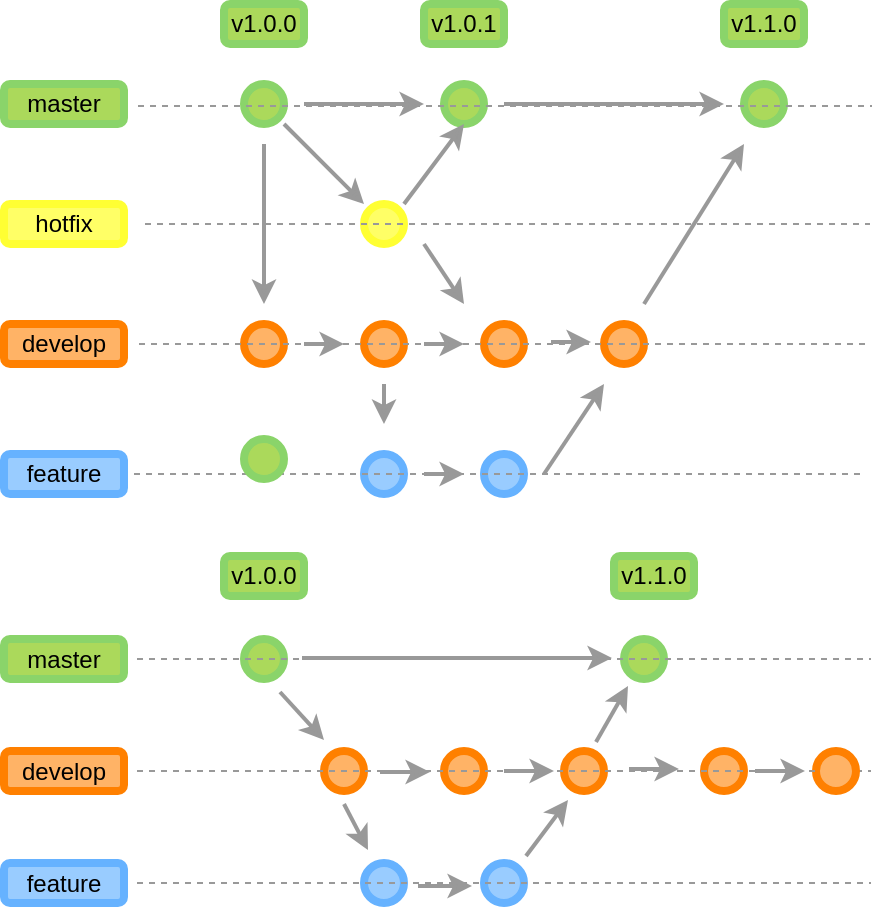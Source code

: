 <mxfile version="10.7.8" type="github"><diagram id="3rboX1amzkmxD8--zuHD" name="Page-1"><mxGraphModel dx="1162" dy="637" grid="0" gridSize="10" guides="1" tooltips="1" connect="1" arrows="1" fold="1" page="1" pageScale="1" pageWidth="827" pageHeight="1169" math="0" shadow="0"><root><mxCell id="0"/><mxCell id="1" parent="0"/><mxCell id="PgTr-MmlJl6baBN8a7kz-2" value="" style="ellipse;whiteSpace=wrap;html=1;aspect=fixed;fillColor=#ABD95B;strokeColor=#8AD46A;strokeWidth=4;fontColor=#ffffff;" parent="1" vertex="1"><mxGeometry x="163" y="75" width="20" height="20" as="geometry"/></mxCell><mxCell id="PgTr-MmlJl6baBN8a7kz-5" value="" style="endArrow=classic;html=1;strokeWidth=2;strokeColor=#999999;" parent="1" edge="1"><mxGeometry width="50" height="50" relative="1" as="geometry"><mxPoint x="183" y="95" as="sourcePoint"/><mxPoint x="223" y="135" as="targetPoint"/></mxGeometry></mxCell><mxCell id="PgTr-MmlJl6baBN8a7kz-6" value="master" style="rounded=1;whiteSpace=wrap;html=1;strokeColor=#8AD46A;strokeWidth=4;fillColor=#ABD95B;" parent="1" vertex="1"><mxGeometry x="43" y="75" width="60" height="20" as="geometry"/></mxCell><mxCell id="PgTr-MmlJl6baBN8a7kz-7" value="hotfix" style="rounded=1;whiteSpace=wrap;html=1;strokeColor=#FFFF33;strokeWidth=4;fillColor=#FFFF66;" parent="1" vertex="1"><mxGeometry x="43" y="135" width="60" height="20" as="geometry"/></mxCell><mxCell id="PgTr-MmlJl6baBN8a7kz-8" value="develop" style="rounded=1;whiteSpace=wrap;html=1;strokeColor=#FF8000;strokeWidth=4;fillColor=#FFB366;" parent="1" vertex="1"><mxGeometry x="43" y="195" width="60" height="20" as="geometry"/></mxCell><mxCell id="PgTr-MmlJl6baBN8a7kz-9" value="feature" style="rounded=1;whiteSpace=wrap;html=1;strokeColor=#66B2FF;strokeWidth=4;fillColor=#99CCFF;" parent="1" vertex="1"><mxGeometry x="43" y="260" width="60" height="20" as="geometry"/></mxCell><mxCell id="PgTr-MmlJl6baBN8a7kz-10" value="" style="ellipse;whiteSpace=wrap;html=1;aspect=fixed;fillColor=#ABD95B;strokeColor=#8AD46A;strokeWidth=4;fontColor=#ffffff;" parent="1" vertex="1"><mxGeometry x="263" y="75" width="20" height="20" as="geometry"/></mxCell><mxCell id="PgTr-MmlJl6baBN8a7kz-11" value="" style="ellipse;whiteSpace=wrap;html=1;aspect=fixed;fillColor=#ABD95B;strokeColor=#8AD46A;strokeWidth=4;fontColor=#ffffff;" parent="1" vertex="1"><mxGeometry x="413" y="75" width="20" height="20" as="geometry"/></mxCell><mxCell id="PgTr-MmlJl6baBN8a7kz-12" value="" style="ellipse;whiteSpace=wrap;html=1;aspect=fixed;fillColor=#FFFF66;strokeColor=#FFFF33;strokeWidth=4;fontColor=#ffffff;" parent="1" vertex="1"><mxGeometry x="223" y="135" width="20" height="20" as="geometry"/></mxCell><mxCell id="PgTr-MmlJl6baBN8a7kz-13" value="" style="ellipse;whiteSpace=wrap;html=1;aspect=fixed;fillColor=#FFB366;strokeColor=#FF8000;strokeWidth=4;fontColor=#ffffff;" parent="1" vertex="1"><mxGeometry x="163" y="195" width="20" height="20" as="geometry"/></mxCell><mxCell id="PgTr-MmlJl6baBN8a7kz-14" value="" style="ellipse;whiteSpace=wrap;html=1;aspect=fixed;fillColor=#99CCFF;strokeColor=#66B2FF;strokeWidth=4;fontColor=#ffffff;" parent="1" vertex="1"><mxGeometry x="223" y="260" width="20" height="20" as="geometry"/></mxCell><mxCell id="gmNbWgV9XQR5aW-Jh0l3-3" value="" style="ellipse;whiteSpace=wrap;html=1;aspect=fixed;fillColor=#FFB366;strokeColor=#FF8000;strokeWidth=4;fontColor=#ffffff;" vertex="1" parent="1"><mxGeometry x="223" y="195" width="20" height="20" as="geometry"/></mxCell><mxCell id="gmNbWgV9XQR5aW-Jh0l3-4" value="" style="ellipse;whiteSpace=wrap;html=1;aspect=fixed;fillColor=#FFB366;strokeColor=#FF8000;strokeWidth=4;fontColor=#ffffff;" vertex="1" parent="1"><mxGeometry x="283" y="195" width="20" height="20" as="geometry"/></mxCell><mxCell id="gmNbWgV9XQR5aW-Jh0l3-5" value="v1.0.0" style="rounded=1;whiteSpace=wrap;html=1;strokeColor=#8AD46A;strokeWidth=4;fillColor=#ABD95B;" vertex="1" parent="1"><mxGeometry x="153" y="35" width="40" height="20" as="geometry"/></mxCell><mxCell id="gmNbWgV9XQR5aW-Jh0l3-6" value="" style="endArrow=classic;html=1;strokeWidth=2;strokeColor=#999999;entryX=0.5;entryY=1;entryDx=0;entryDy=0;entryPerimeter=0;" edge="1" parent="1" target="PgTr-MmlJl6baBN8a7kz-10"><mxGeometry width="50" height="50" relative="1" as="geometry"><mxPoint x="243" y="135" as="sourcePoint"/><mxPoint x="263" y="105" as="targetPoint"/></mxGeometry></mxCell><mxCell id="gmNbWgV9XQR5aW-Jh0l3-7" value="" style="endArrow=classic;html=1;strokeWidth=2;strokeColor=#999999;" edge="1" parent="1"><mxGeometry width="50" height="50" relative="1" as="geometry"><mxPoint x="173" y="105" as="sourcePoint"/><mxPoint x="173" y="185" as="targetPoint"/></mxGeometry></mxCell><mxCell id="gmNbWgV9XQR5aW-Jh0l3-8" value="" style="endArrow=classic;html=1;strokeWidth=2;strokeColor=#999999;" edge="1" parent="1"><mxGeometry width="50" height="50" relative="1" as="geometry"><mxPoint x="193" y="205" as="sourcePoint"/><mxPoint x="213" y="205" as="targetPoint"/></mxGeometry></mxCell><mxCell id="gmNbWgV9XQR5aW-Jh0l3-9" value="" style="endArrow=classic;html=1;strokeWidth=2;strokeColor=#999999;" edge="1" parent="1"><mxGeometry width="50" height="50" relative="1" as="geometry"><mxPoint x="253" y="205" as="sourcePoint"/><mxPoint x="273" y="205" as="targetPoint"/></mxGeometry></mxCell><mxCell id="gmNbWgV9XQR5aW-Jh0l3-10" value="" style="endArrow=classic;html=1;strokeWidth=2;strokeColor=#999999;" edge="1" parent="1"><mxGeometry width="50" height="50" relative="1" as="geometry"><mxPoint x="193" y="85" as="sourcePoint"/><mxPoint x="253" y="85" as="targetPoint"/></mxGeometry></mxCell><mxCell id="gmNbWgV9XQR5aW-Jh0l3-11" value="" style="endArrow=classic;html=1;strokeWidth=2;strokeColor=#999999;" edge="1" parent="1"><mxGeometry width="50" height="50" relative="1" as="geometry"><mxPoint x="293" y="85" as="sourcePoint"/><mxPoint x="403" y="85" as="targetPoint"/></mxGeometry></mxCell><mxCell id="gmNbWgV9XQR5aW-Jh0l3-12" value="" style="endArrow=classic;html=1;strokeWidth=2;strokeColor=#999999;" edge="1" parent="1"><mxGeometry width="50" height="50" relative="1" as="geometry"><mxPoint x="253" y="155" as="sourcePoint"/><mxPoint x="273" y="185" as="targetPoint"/></mxGeometry></mxCell><mxCell id="gmNbWgV9XQR5aW-Jh0l3-13" value="" style="ellipse;whiteSpace=wrap;html=1;aspect=fixed;fillColor=#FFB366;strokeColor=#FF8000;strokeWidth=4;fontColor=#ffffff;" vertex="1" parent="1"><mxGeometry x="343" y="195" width="20" height="20" as="geometry"/></mxCell><mxCell id="gmNbWgV9XQR5aW-Jh0l3-14" value="" style="endArrow=classic;html=1;strokeWidth=2;strokeColor=#999999;" edge="1" parent="1"><mxGeometry width="50" height="50" relative="1" as="geometry"><mxPoint x="316.5" y="204" as="sourcePoint"/><mxPoint x="336.5" y="204" as="targetPoint"/></mxGeometry></mxCell><mxCell id="gmNbWgV9XQR5aW-Jh0l3-17" value="" style="endArrow=classic;html=1;strokeWidth=2;strokeColor=#999999;" edge="1" parent="1"><mxGeometry width="50" height="50" relative="1" as="geometry"><mxPoint x="233" y="225" as="sourcePoint"/><mxPoint x="233" y="245" as="targetPoint"/></mxGeometry></mxCell><mxCell id="gmNbWgV9XQR5aW-Jh0l3-18" value="" style="ellipse;whiteSpace=wrap;html=1;aspect=fixed;fillColor=#99CCFF;strokeColor=#66B2FF;strokeWidth=4;fontColor=#ffffff;" vertex="1" parent="1"><mxGeometry x="283" y="260" width="20" height="20" as="geometry"/></mxCell><mxCell id="gmNbWgV9XQR5aW-Jh0l3-19" value="" style="endArrow=classic;html=1;strokeWidth=2;strokeColor=#999999;" edge="1" parent="1"><mxGeometry width="50" height="50" relative="1" as="geometry"><mxPoint x="253" y="270" as="sourcePoint"/><mxPoint x="273" y="270" as="targetPoint"/></mxGeometry></mxCell><mxCell id="gmNbWgV9XQR5aW-Jh0l3-20" value="" style="endArrow=classic;html=1;strokeWidth=2;strokeColor=#999999;" edge="1" parent="1"><mxGeometry width="50" height="50" relative="1" as="geometry"><mxPoint x="313" y="270.0" as="sourcePoint"/><mxPoint x="343" y="225" as="targetPoint"/></mxGeometry></mxCell><mxCell id="gmNbWgV9XQR5aW-Jh0l3-21" value="v1.0.1" style="rounded=1;whiteSpace=wrap;html=1;strokeColor=#8AD46A;strokeWidth=4;fillColor=#ABD95B;" vertex="1" parent="1"><mxGeometry x="253" y="35" width="40" height="20" as="geometry"/></mxCell><mxCell id="gmNbWgV9XQR5aW-Jh0l3-22" value="" style="endArrow=classic;html=1;strokeWidth=2;strokeColor=#999999;" edge="1" parent="1"><mxGeometry width="50" height="50" relative="1" as="geometry"><mxPoint x="363" y="185" as="sourcePoint"/><mxPoint x="413" y="105" as="targetPoint"/></mxGeometry></mxCell><mxCell id="gmNbWgV9XQR5aW-Jh0l3-23" value="v1.1.0" style="rounded=1;whiteSpace=wrap;html=1;strokeColor=#8AD46A;strokeWidth=4;fillColor=#ABD95B;" vertex="1" parent="1"><mxGeometry x="403" y="35" width="40" height="20" as="geometry"/></mxCell><mxCell id="gmNbWgV9XQR5aW-Jh0l3-24" value="" style="endArrow=none;dashed=1;html=1;strokeColor=#999999;" edge="1" parent="1"><mxGeometry width="50" height="50" relative="1" as="geometry"><mxPoint x="110" y="86" as="sourcePoint"/><mxPoint x="477" y="86" as="targetPoint"/></mxGeometry></mxCell><mxCell id="gmNbWgV9XQR5aW-Jh0l3-26" value="" style="endArrow=none;dashed=1;html=1;strokeColor=#999999;" edge="1" parent="1"><mxGeometry width="50" height="50" relative="1" as="geometry"><mxPoint x="113.5" y="145" as="sourcePoint"/><mxPoint x="476" y="145" as="targetPoint"/></mxGeometry></mxCell><mxCell id="gmNbWgV9XQR5aW-Jh0l3-27" value="" style="endArrow=none;dashed=1;html=1;strokeColor=#999999;" edge="1" parent="1"><mxGeometry width="50" height="50" relative="1" as="geometry"><mxPoint x="110.5" y="205.0" as="sourcePoint"/><mxPoint x="476" y="205" as="targetPoint"/></mxGeometry></mxCell><mxCell id="gmNbWgV9XQR5aW-Jh0l3-28" value="" style="endArrow=none;dashed=1;html=1;strokeColor=#999999;" edge="1" parent="1"><mxGeometry width="50" height="50" relative="1" as="geometry"><mxPoint x="108" y="270.0" as="sourcePoint"/><mxPoint x="472" y="270" as="targetPoint"/></mxGeometry></mxCell><mxCell id="gmNbWgV9XQR5aW-Jh0l3-29" value="master" style="rounded=1;whiteSpace=wrap;html=1;strokeColor=#8AD46A;strokeWidth=4;fillColor=#ABD95B;" vertex="1" parent="1"><mxGeometry x="43" y="352.5" width="60" height="20" as="geometry"/></mxCell><mxCell id="gmNbWgV9XQR5aW-Jh0l3-30" value="" style="ellipse;whiteSpace=wrap;html=1;aspect=fixed;fillColor=#ABD95B;strokeColor=#8AD46A;strokeWidth=4;fontColor=#ffffff;" vertex="1" parent="1"><mxGeometry x="163" y="352.5" width="20" height="20" as="geometry"/></mxCell><mxCell id="gmNbWgV9XQR5aW-Jh0l3-37" value="" style="ellipse;whiteSpace=wrap;html=1;aspect=fixed;fillColor=#ABD95B;strokeColor=#8AD46A;strokeWidth=4;fontColor=#ffffff;" vertex="1" parent="1"><mxGeometry x="163" y="252.5" width="20" height="20" as="geometry"/></mxCell><mxCell id="gmNbWgV9XQR5aW-Jh0l3-32" value="" style="ellipse;whiteSpace=wrap;html=1;aspect=fixed;fillColor=#ABD95B;strokeColor=#8AD46A;strokeWidth=4;fontColor=#ffffff;" vertex="1" parent="1"><mxGeometry x="353" y="352.5" width="20" height="20" as="geometry"/></mxCell><mxCell id="gmNbWgV9XQR5aW-Jh0l3-33" value="develop" style="rounded=1;whiteSpace=wrap;html=1;strokeColor=#FF8000;strokeWidth=4;fillColor=#FFB366;" vertex="1" parent="1"><mxGeometry x="43" y="408.5" width="60" height="20" as="geometry"/></mxCell><mxCell id="gmNbWgV9XQR5aW-Jh0l3-34" value="" style="ellipse;whiteSpace=wrap;html=1;aspect=fixed;fillColor=#FFB366;strokeColor=#FF8000;strokeWidth=4;fontColor=#ffffff;" vertex="1" parent="1"><mxGeometry x="203" y="408.5" width="20" height="20" as="geometry"/></mxCell><mxCell id="gmNbWgV9XQR5aW-Jh0l3-35" value="" style="ellipse;whiteSpace=wrap;html=1;aspect=fixed;fillColor=#FFB366;strokeColor=#FF8000;strokeWidth=4;fontColor=#ffffff;" vertex="1" parent="1"><mxGeometry x="263" y="408.5" width="20" height="20" as="geometry"/></mxCell><mxCell id="gmNbWgV9XQR5aW-Jh0l3-36" value="" style="ellipse;whiteSpace=wrap;html=1;aspect=fixed;fillColor=#FFB366;strokeColor=#FF8000;strokeWidth=4;fontColor=#ffffff;" vertex="1" parent="1"><mxGeometry x="323" y="408.5" width="20" height="20" as="geometry"/></mxCell><mxCell id="gmNbWgV9XQR5aW-Jh0l3-39" value="v1.0.0" style="rounded=1;whiteSpace=wrap;html=1;strokeColor=#8AD46A;strokeWidth=4;fillColor=#ABD95B;" vertex="1" parent="1"><mxGeometry x="153" y="311" width="40" height="20" as="geometry"/></mxCell><mxCell id="gmNbWgV9XQR5aW-Jh0l3-41" value="v1.1.0" style="rounded=1;whiteSpace=wrap;html=1;strokeColor=#8AD46A;strokeWidth=4;fillColor=#ABD95B;" vertex="1" parent="1"><mxGeometry x="348" y="311" width="40" height="20" as="geometry"/></mxCell><mxCell id="gmNbWgV9XQR5aW-Jh0l3-42" value="" style="endArrow=none;dashed=1;html=1;strokeColor=#999999;" edge="1" parent="1"><mxGeometry width="50" height="50" relative="1" as="geometry"><mxPoint x="109.5" y="362.5" as="sourcePoint"/><mxPoint x="476.5" y="362.5" as="targetPoint"/></mxGeometry></mxCell><mxCell id="gmNbWgV9XQR5aW-Jh0l3-43" value="" style="endArrow=none;dashed=1;html=1;strokeColor=#999999;" edge="1" parent="1" source="gmNbWgV9XQR5aW-Jh0l3-51"><mxGeometry width="50" height="50" relative="1" as="geometry"><mxPoint x="109.5" y="418.5" as="sourcePoint"/><mxPoint x="476.5" y="418.5" as="targetPoint"/></mxGeometry></mxCell><mxCell id="gmNbWgV9XQR5aW-Jh0l3-44" value="" style="endArrow=classic;html=1;strokeWidth=2;strokeColor=#999999;" edge="1" parent="1"><mxGeometry width="50" height="50" relative="1" as="geometry"><mxPoint x="181" y="379" as="sourcePoint"/><mxPoint x="203" y="403" as="targetPoint"/></mxGeometry></mxCell><mxCell id="gmNbWgV9XQR5aW-Jh0l3-45" value="" style="ellipse;whiteSpace=wrap;html=1;aspect=fixed;fillColor=#FFB366;strokeColor=#FF8000;strokeWidth=4;fontColor=#ffffff;" vertex="1" parent="1"><mxGeometry x="393" y="408.5" width="20" height="20" as="geometry"/></mxCell><mxCell id="gmNbWgV9XQR5aW-Jh0l3-46" value="" style="endArrow=classic;html=1;strokeWidth=2;strokeColor=#999999;" edge="1" parent="1"><mxGeometry width="50" height="50" relative="1" as="geometry"><mxPoint x="192" y="362" as="sourcePoint"/><mxPoint x="347" y="362" as="targetPoint"/></mxGeometry></mxCell><mxCell id="gmNbWgV9XQR5aW-Jh0l3-47" value="" style="endArrow=classic;html=1;strokeWidth=2;strokeColor=#999999;" edge="1" parent="1"><mxGeometry width="50" height="50" relative="1" as="geometry"><mxPoint x="231" y="419" as="sourcePoint"/><mxPoint x="256" y="419" as="targetPoint"/></mxGeometry></mxCell><mxCell id="gmNbWgV9XQR5aW-Jh0l3-48" value="" style="endArrow=classic;html=1;strokeWidth=2;strokeColor=#999999;" edge="1" parent="1"><mxGeometry width="50" height="50" relative="1" as="geometry"><mxPoint x="293" y="418.5" as="sourcePoint"/><mxPoint x="318" y="418.5" as="targetPoint"/></mxGeometry></mxCell><mxCell id="gmNbWgV9XQR5aW-Jh0l3-49" value="" style="endArrow=classic;html=1;strokeWidth=2;strokeColor=#999999;" edge="1" parent="1"><mxGeometry width="50" height="50" relative="1" as="geometry"><mxPoint x="339" y="404" as="sourcePoint"/><mxPoint x="355" y="376" as="targetPoint"/></mxGeometry></mxCell><mxCell id="gmNbWgV9XQR5aW-Jh0l3-50" value="" style="endArrow=classic;html=1;strokeWidth=2;strokeColor=#999999;" edge="1" parent="1"><mxGeometry width="50" height="50" relative="1" as="geometry"><mxPoint x="355.5" y="417.5" as="sourcePoint"/><mxPoint x="380.5" y="417.5" as="targetPoint"/></mxGeometry></mxCell><mxCell id="gmNbWgV9XQR5aW-Jh0l3-51" value="" style="ellipse;whiteSpace=wrap;html=1;aspect=fixed;fillColor=#FFB366;strokeColor=#FF8000;strokeWidth=4;fontColor=#ffffff;" vertex="1" parent="1"><mxGeometry x="449" y="408.5" width="20" height="20" as="geometry"/></mxCell><mxCell id="gmNbWgV9XQR5aW-Jh0l3-52" value="" style="endArrow=none;dashed=1;html=1;strokeColor=#999999;" edge="1" parent="1" target="gmNbWgV9XQR5aW-Jh0l3-51"><mxGeometry width="50" height="50" relative="1" as="geometry"><mxPoint x="109.5" y="418.5" as="sourcePoint"/><mxPoint x="476.5" y="418.5" as="targetPoint"/></mxGeometry></mxCell><mxCell id="gmNbWgV9XQR5aW-Jh0l3-53" value="" style="endArrow=classic;html=1;strokeWidth=2;strokeColor=#999999;" edge="1" parent="1"><mxGeometry width="50" height="50" relative="1" as="geometry"><mxPoint x="418.5" y="418.5" as="sourcePoint"/><mxPoint x="443.5" y="418.5" as="targetPoint"/></mxGeometry></mxCell><mxCell id="gmNbWgV9XQR5aW-Jh0l3-55" value="feature" style="rounded=1;whiteSpace=wrap;html=1;strokeColor=#66B2FF;strokeWidth=4;fillColor=#99CCFF;" vertex="1" parent="1"><mxGeometry x="43" y="464.5" width="60" height="20" as="geometry"/></mxCell><mxCell id="gmNbWgV9XQR5aW-Jh0l3-56" value="" style="ellipse;whiteSpace=wrap;html=1;aspect=fixed;fillColor=#99CCFF;strokeColor=#66B2FF;strokeWidth=4;fontColor=#ffffff;" vertex="1" parent="1"><mxGeometry x="223" y="464.5" width="20" height="20" as="geometry"/></mxCell><mxCell id="gmNbWgV9XQR5aW-Jh0l3-57" value="" style="endArrow=classic;html=1;strokeWidth=2;strokeColor=#999999;" edge="1" parent="1"><mxGeometry width="50" height="50" relative="1" as="geometry"><mxPoint x="213" y="435" as="sourcePoint"/><mxPoint x="225" y="458" as="targetPoint"/></mxGeometry></mxCell><mxCell id="gmNbWgV9XQR5aW-Jh0l3-58" value="" style="ellipse;whiteSpace=wrap;html=1;aspect=fixed;fillColor=#99CCFF;strokeColor=#66B2FF;strokeWidth=4;fontColor=#ffffff;" vertex="1" parent="1"><mxGeometry x="283" y="464.5" width="20" height="20" as="geometry"/></mxCell><mxCell id="gmNbWgV9XQR5aW-Jh0l3-59" value="" style="endArrow=classic;html=1;strokeWidth=2;strokeColor=#999999;" edge="1" parent="1"><mxGeometry width="50" height="50" relative="1" as="geometry"><mxPoint x="250" y="476" as="sourcePoint"/><mxPoint x="277" y="476" as="targetPoint"/></mxGeometry></mxCell><mxCell id="gmNbWgV9XQR5aW-Jh0l3-60" value="" style="endArrow=classic;html=1;strokeWidth=2;strokeColor=#999999;" edge="1" parent="1"><mxGeometry width="50" height="50" relative="1" as="geometry"><mxPoint x="304" y="461" as="sourcePoint"/><mxPoint x="325" y="433" as="targetPoint"/></mxGeometry></mxCell><mxCell id="gmNbWgV9XQR5aW-Jh0l3-61" value="" style="endArrow=none;dashed=1;html=1;strokeColor=#999999;" edge="1" parent="1"><mxGeometry width="50" height="50" relative="1" as="geometry"><mxPoint x="109.5" y="474.5" as="sourcePoint"/><mxPoint x="476.5" y="474.5" as="targetPoint"/></mxGeometry></mxCell></root></mxGraphModel></diagram></mxfile>